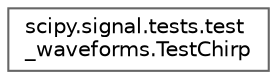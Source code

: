 digraph "Graphical Class Hierarchy"
{
 // LATEX_PDF_SIZE
  bgcolor="transparent";
  edge [fontname=Helvetica,fontsize=10,labelfontname=Helvetica,labelfontsize=10];
  node [fontname=Helvetica,fontsize=10,shape=box,height=0.2,width=0.4];
  rankdir="LR";
  Node0 [id="Node000000",label="scipy.signal.tests.test\l_waveforms.TestChirp",height=0.2,width=0.4,color="grey40", fillcolor="white", style="filled",URL="$d6/d8f/classscipy_1_1signal_1_1tests_1_1test__waveforms_1_1TestChirp.html",tooltip=" "];
}
